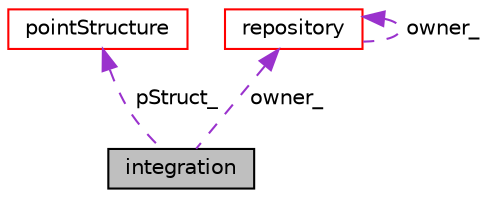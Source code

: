digraph "integration"
{
 // LATEX_PDF_SIZE
  edge [fontname="Helvetica",fontsize="10",labelfontname="Helvetica",labelfontsize="10"];
  node [fontname="Helvetica",fontsize="10",shape=record];
  Node1 [label="integration",height=0.2,width=0.4,color="black", fillcolor="grey75", style="filled", fontcolor="black",tooltip="Base class for integrating the first order ODE (IVP)"];
  Node2 -> Node1 [dir="back",color="darkorchid3",fontsize="10",style="dashed",label=" pStruct_" ,fontname="Helvetica"];
  Node2 [label="pointStructure",height=0.2,width=0.4,color="red", fillcolor="white", style="filled",URL="$classpFlow_1_1pointStructure.html",tooltip=" "];
  Node7 -> Node1 [dir="back",color="darkorchid3",fontsize="10",style="dashed",label=" owner_" ,fontname="Helvetica"];
  Node7 [label="repository",height=0.2,width=0.4,color="red", fillcolor="white", style="filled",URL="$classpFlow_1_1repository.html",tooltip=" "];
  Node7 -> Node7 [dir="back",color="darkorchid3",fontsize="10",style="dashed",label=" owner_" ,fontname="Helvetica"];
}
